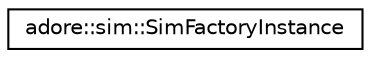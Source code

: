 digraph "Graphical Class Hierarchy"
{
 // LATEX_PDF_SIZE
  edge [fontname="Helvetica",fontsize="10",labelfontname="Helvetica",labelfontsize="10"];
  node [fontname="Helvetica",fontsize="10",shape=record];
  rankdir="LR";
  Node0 [label="adore::sim::SimFactoryInstance",height=0.2,width=0.4,color="black", fillcolor="white", style="filled",URL="$classadore_1_1sim_1_1SimFactoryInstance.html",tooltip="Utility class to simplify factory access."];
}
